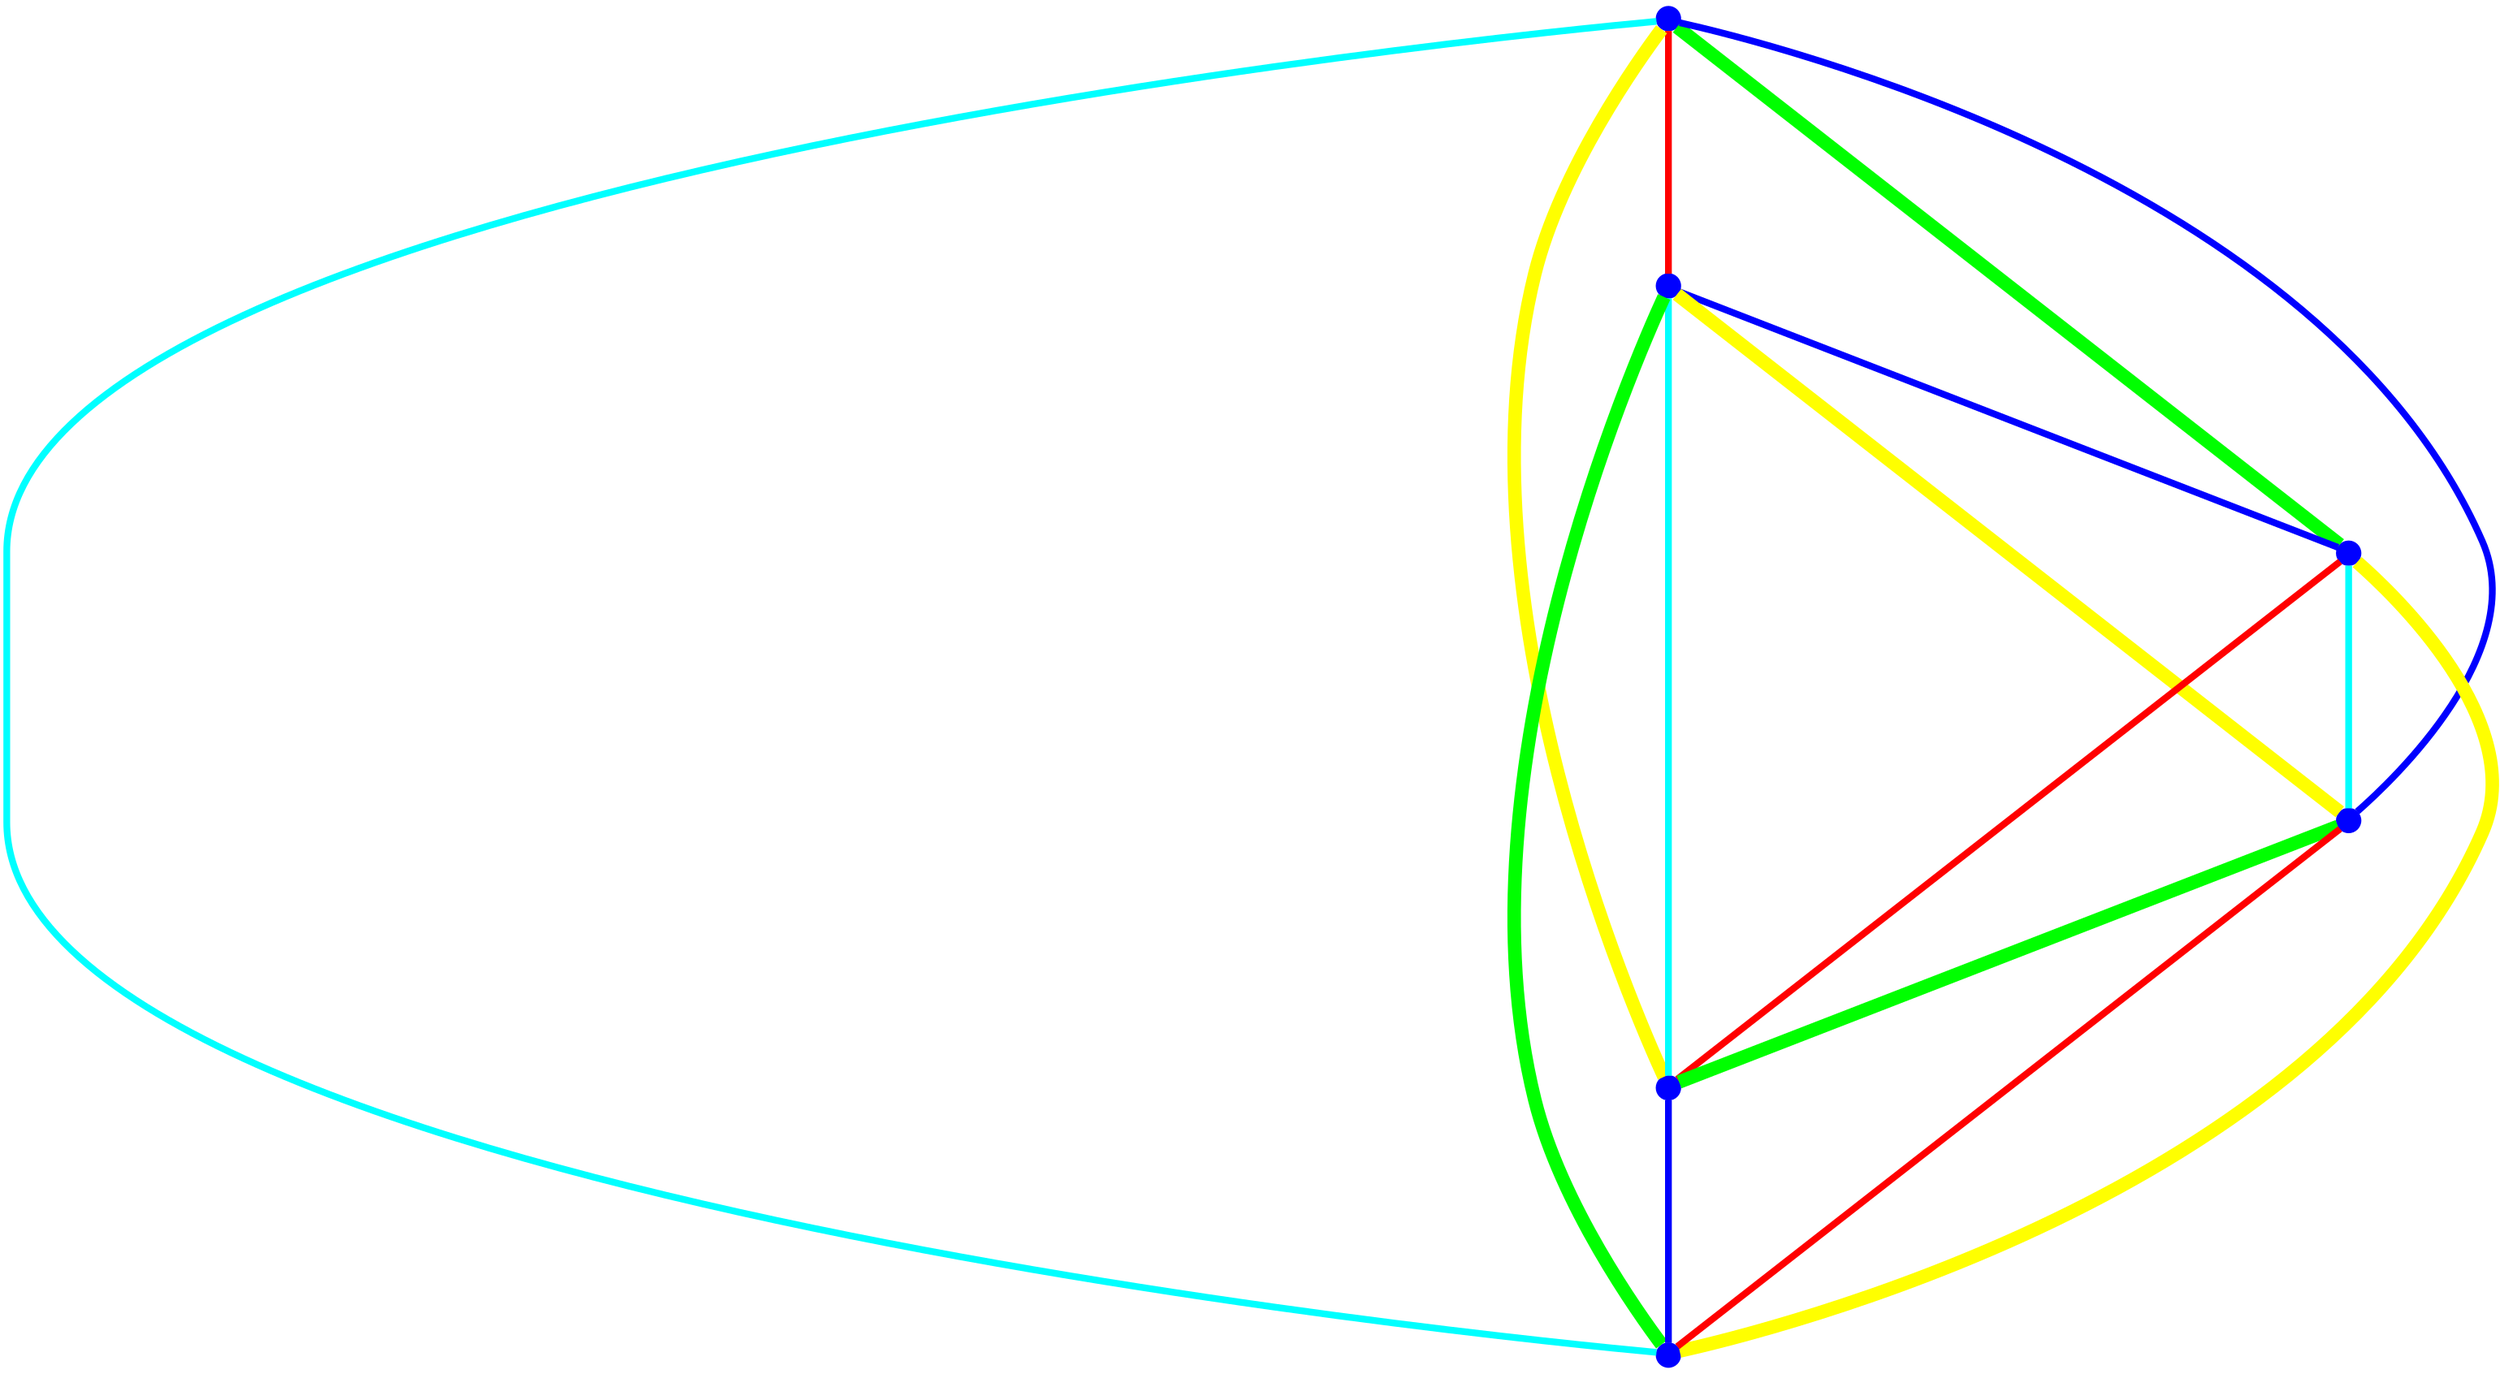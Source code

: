 graph {
ranksep=2
nodesep=2
node [label="" shape=circle style=filled fixedsize=true color=blue fillcolor=blue width=0.2];
"1" -- "2" [style="solid",penwidth="4",color="red"];
"1" -- "3" [style="solid",penwidth="8",color="green"];
"1" -- "4" [style="solid",penwidth="4",color="blue"];
"1" -- "5" [style="solid",penwidth="8",color="yellow"];
"1" -- "6" [style="solid",penwidth="4",color="cyan"];
"2" -- "3" [style="solid",penwidth="4",color="blue"];
"2" -- "4" [style="solid",penwidth="8",color="yellow"];
"2" -- "5" [style="solid",penwidth="4",color="cyan"];
"2" -- "6" [style="solid",penwidth="8",color="green"];
"3" -- "4" [style="solid",penwidth="4",color="cyan"];
"3" -- "5" [style="solid",penwidth="4",color="red"];
"3" -- "6" [style="solid",penwidth="8",color="yellow"];
"4" -- "5" [style="solid",penwidth="8",color="green"];
"4" -- "6" [style="solid",penwidth="4",color="red"];
"5" -- "6" [style="solid",penwidth="4",color="blue"];
}

